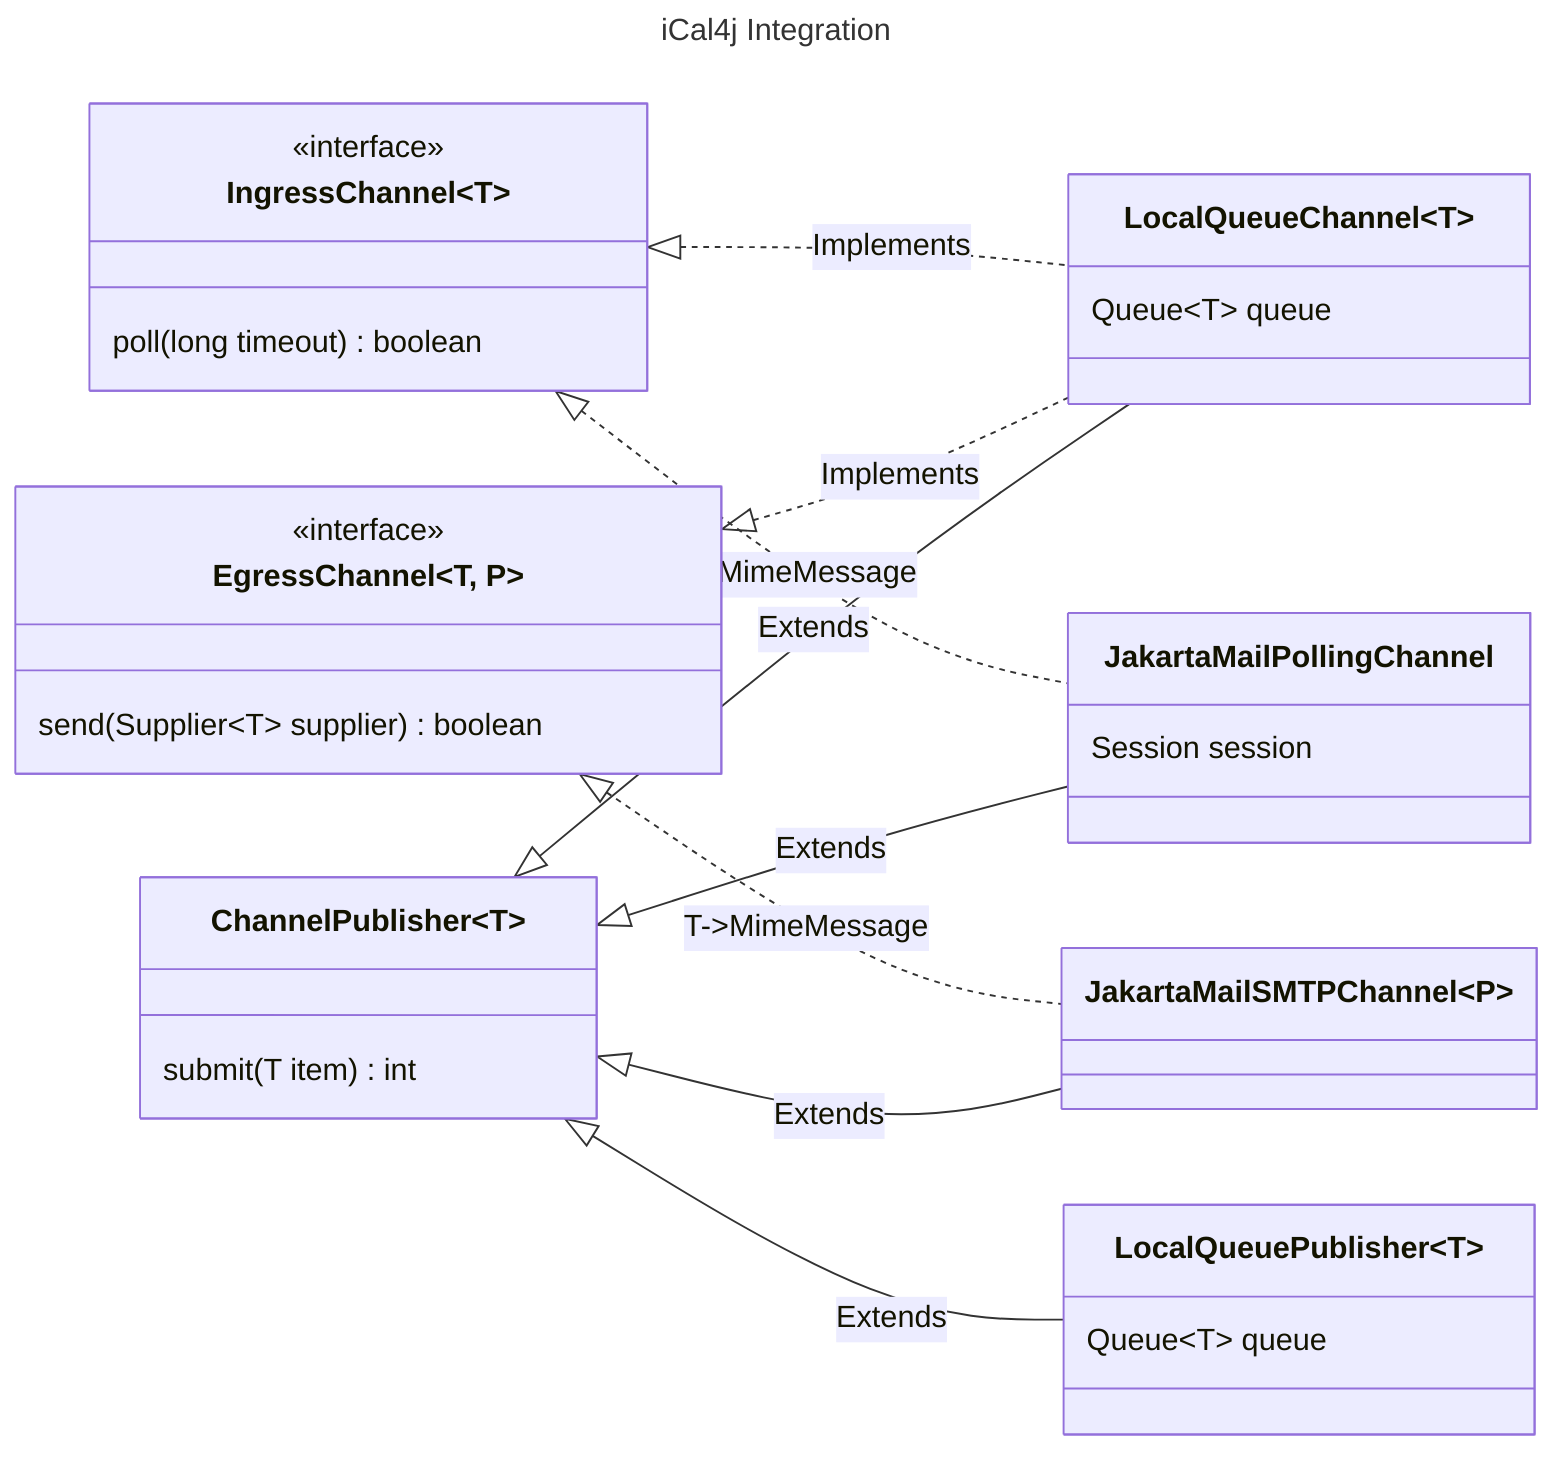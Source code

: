 ---
title: iCal4j Integration
---
classDiagram
    direction LR

    class IngressChannel~T~
    <<interface>> IngressChannel~T~
    IngressChannel~T~: poll(long timeout) boolean

    class EgressChannel~T, P~
    <<interface>> EgressChannel~T, P~
    EgressChannel~T, P~: send(Supplier~T~ supplier) boolean

    class ChannelPublisher~T~
    ChannelPublisher~T~: submit(T item) int

    class LocalQueuePublisher~T~
    LocalQueuePublisher~T~: Queue~T~ queue

    class LocalQueueChannel~T~
    LocalQueueChannel~T~: Queue~T~ queue

    class JakartaMailSMTPChannel~P~
%%    JakartaMailSMTPChannel~T~: submit(MimeMessage item) int

    class JakartaMailPollingChannel
    JakartaMailPollingChannel: Session session

    IngressChannel~T~ <|.. LocalQueueChannel~T~: Implements
    EgressChannel~T, P~ <|.. LocalQueueChannel~T~: Implements
    ChannelPublisher~T~ <|-- LocalQueueChannel~T~: Extends

    ChannelPublisher~T~ <|-- LocalQueuePublisher~T~: Extends

    EgressChannel~T, P~ <|.. JakartaMailSMTPChannel~P~: T->MimeMessage
    ChannelPublisher~T~ <|-- JakartaMailSMTPChannel~P~: Extends

    IngressChannel~T~ <|.. JakartaMailPollingChannel: T->MimeMessage
    ChannelPublisher~T~ <|-- JakartaMailPollingChannel: Extends